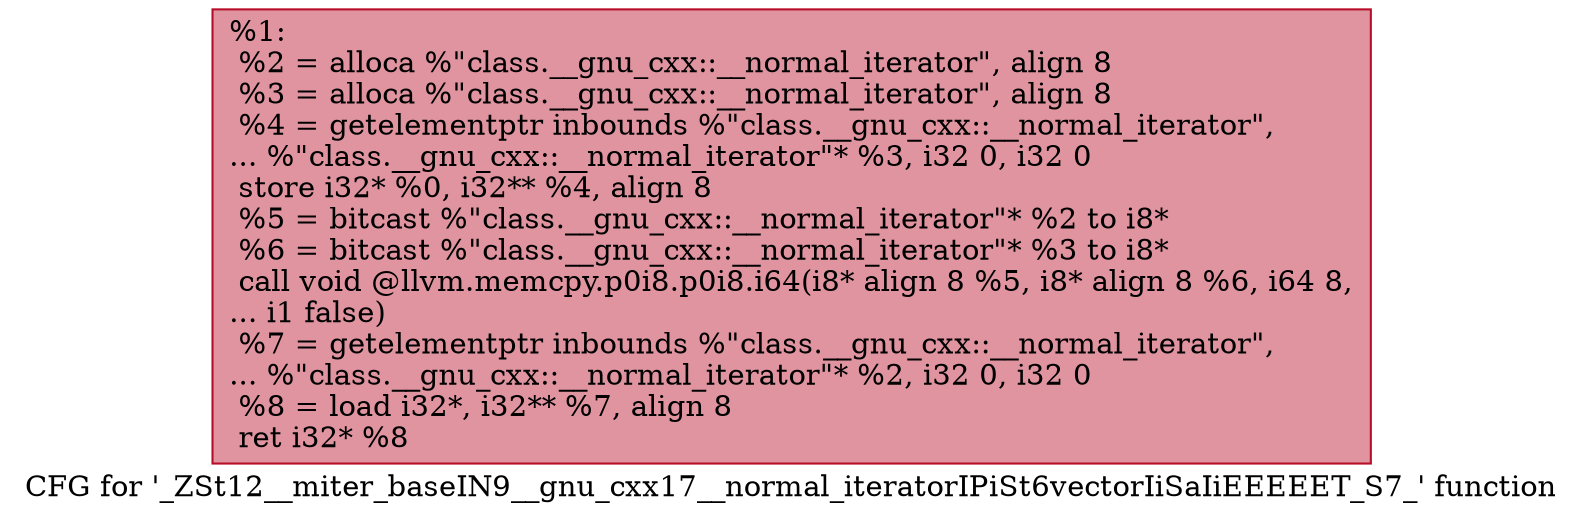 digraph "CFG for '_ZSt12__miter_baseIN9__gnu_cxx17__normal_iteratorIPiSt6vectorIiSaIiEEEEET_S7_' function" {
	label="CFG for '_ZSt12__miter_baseIN9__gnu_cxx17__normal_iteratorIPiSt6vectorIiSaIiEEEEET_S7_' function";

	Node0x561d2dfa0930 [shape=record,color="#b70d28ff", style=filled, fillcolor="#b70d2870",label="{%1:\l  %2 = alloca %\"class.__gnu_cxx::__normal_iterator\", align 8\l  %3 = alloca %\"class.__gnu_cxx::__normal_iterator\", align 8\l  %4 = getelementptr inbounds %\"class.__gnu_cxx::__normal_iterator\",\l... %\"class.__gnu_cxx::__normal_iterator\"* %3, i32 0, i32 0\l  store i32* %0, i32** %4, align 8\l  %5 = bitcast %\"class.__gnu_cxx::__normal_iterator\"* %2 to i8*\l  %6 = bitcast %\"class.__gnu_cxx::__normal_iterator\"* %3 to i8*\l  call void @llvm.memcpy.p0i8.p0i8.i64(i8* align 8 %5, i8* align 8 %6, i64 8,\l... i1 false)\l  %7 = getelementptr inbounds %\"class.__gnu_cxx::__normal_iterator\",\l... %\"class.__gnu_cxx::__normal_iterator\"* %2, i32 0, i32 0\l  %8 = load i32*, i32** %7, align 8\l  ret i32* %8\l}"];
}
